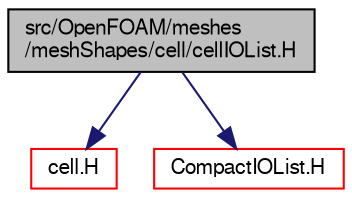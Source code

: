 digraph "src/OpenFOAM/meshes/meshShapes/cell/cellIOList.H"
{
  bgcolor="transparent";
  edge [fontname="FreeSans",fontsize="10",labelfontname="FreeSans",labelfontsize="10"];
  node [fontname="FreeSans",fontsize="10",shape=record];
  Node0 [label="src/OpenFOAM/meshes\l/meshShapes/cell/cellIOList.H",height=0.2,width=0.4,color="black", fillcolor="grey75", style="filled", fontcolor="black"];
  Node0 -> Node1 [color="midnightblue",fontsize="10",style="solid",fontname="FreeSans"];
  Node1 [label="cell.H",height=0.2,width=0.4,color="red",URL="$a11180.html"];
  Node0 -> Node148 [color="midnightblue",fontsize="10",style="solid",fontname="FreeSans"];
  Node148 [label="CompactIOList.H",height=0.2,width=0.4,color="red",URL="$a09017.html"];
}
